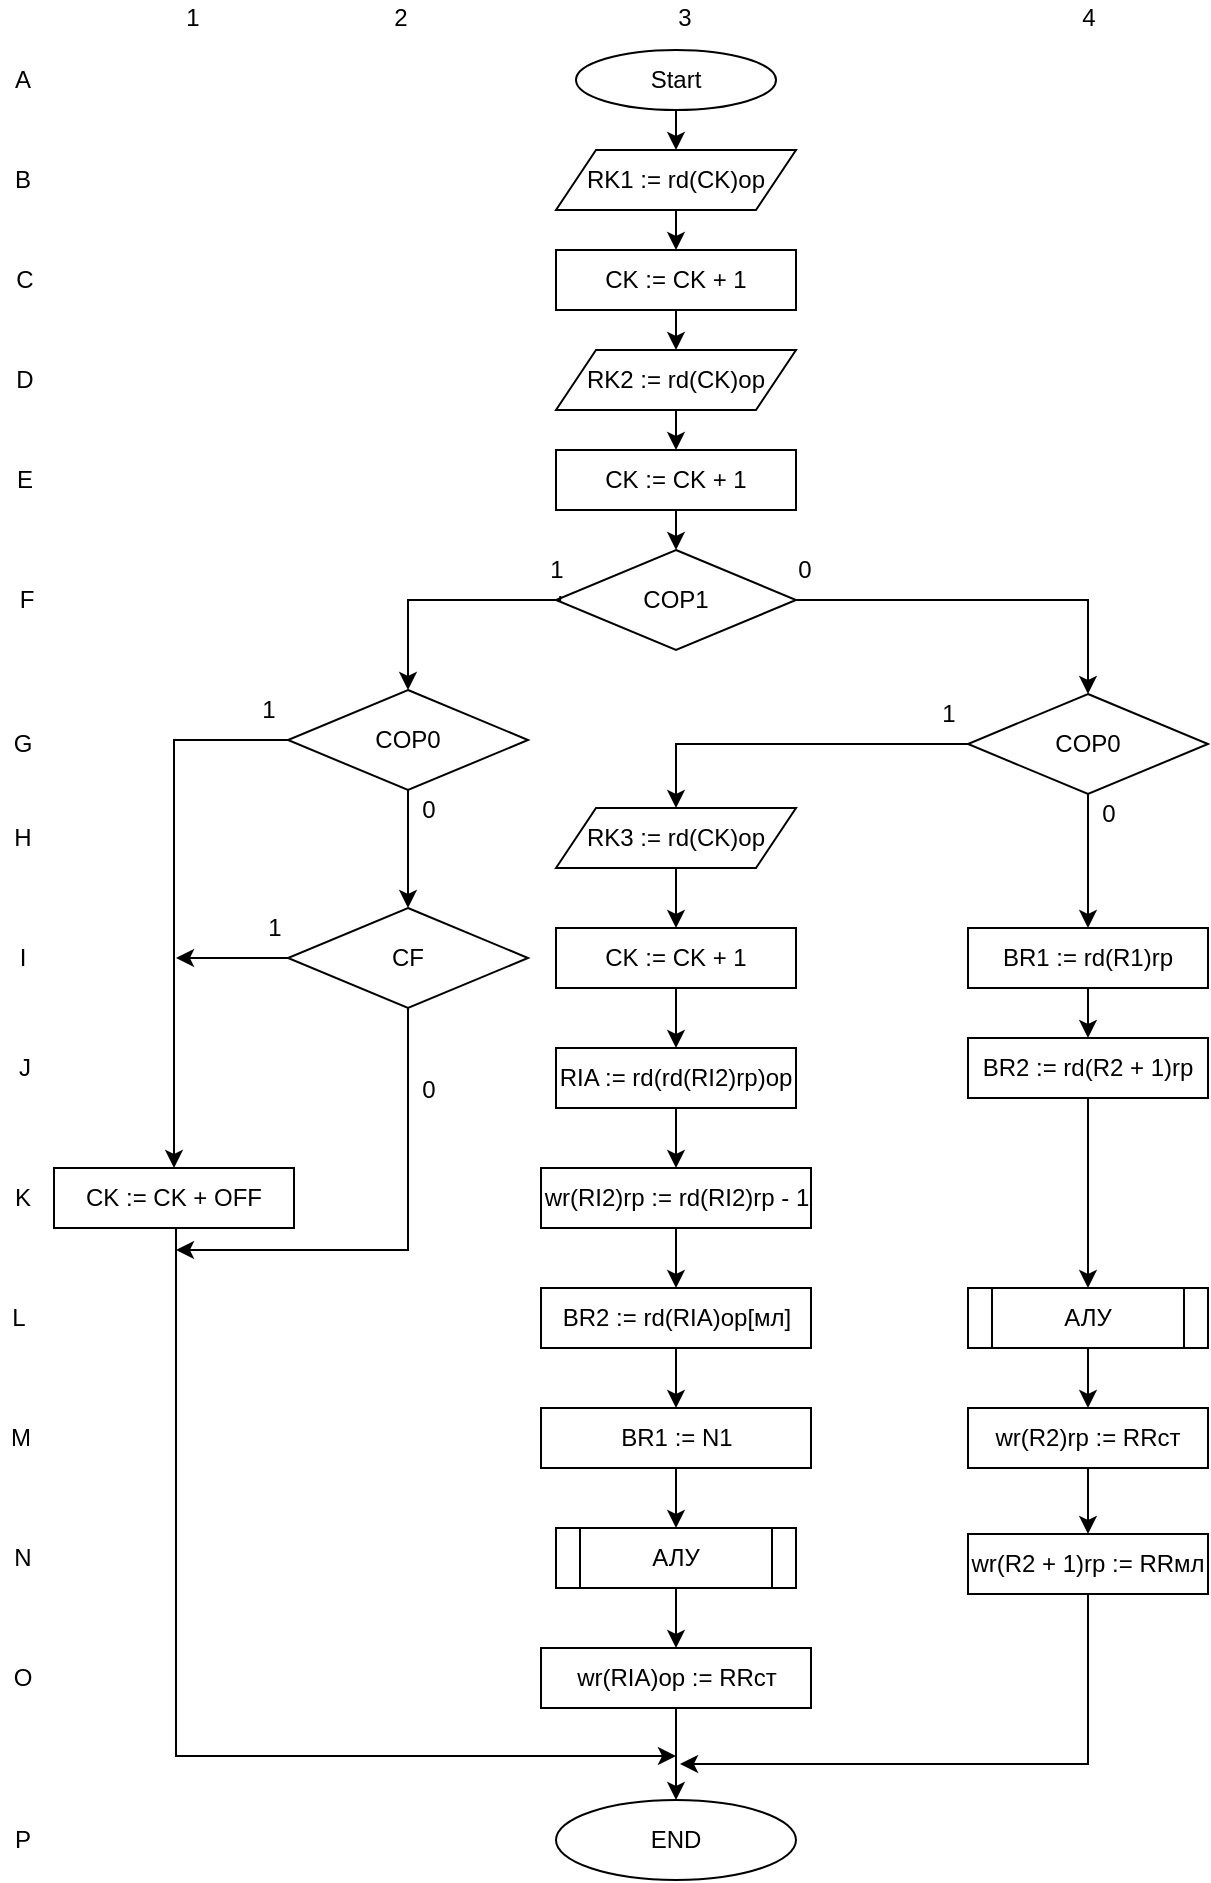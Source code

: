 <mxfile version="18.0.7" type="github">
  <diagram id="KE3Y_JJDXEvooJmlkgoM" name="Page-1">
    <mxGraphModel dx="1397" dy="806" grid="0" gridSize="10" guides="1" tooltips="1" connect="1" arrows="1" fold="1" page="0" pageScale="1" pageWidth="827" pageHeight="1169" math="0" shadow="0">
      <root>
        <mxCell id="0" />
        <mxCell id="1" parent="0" />
        <mxCell id="UL9RxV9l1OQldz9KdJYa-1" value="Start" style="ellipse;whiteSpace=wrap;html=1;" parent="1" vertex="1">
          <mxGeometry x="300" y="40" width="100" height="30" as="geometry" />
        </mxCell>
        <mxCell id="UL9RxV9l1OQldz9KdJYa-2" value="" style="endArrow=classic;html=1;rounded=0;exitX=0.5;exitY=1;exitDx=0;exitDy=0;entryX=0.5;entryY=0;entryDx=0;entryDy=0;" parent="1" source="UL9RxV9l1OQldz9KdJYa-1" target="UL9RxV9l1OQldz9KdJYa-3" edge="1">
          <mxGeometry width="50" height="50" relative="1" as="geometry">
            <mxPoint x="360" y="280" as="sourcePoint" />
            <mxPoint x="350" y="90" as="targetPoint" />
          </mxGeometry>
        </mxCell>
        <mxCell id="UL9RxV9l1OQldz9KdJYa-3" value="RK1 := rd(CK)op" style="shape=parallelogram;perimeter=parallelogramPerimeter;whiteSpace=wrap;html=1;fixedSize=1;" parent="1" vertex="1">
          <mxGeometry x="290" y="90" width="120" height="30" as="geometry" />
        </mxCell>
        <mxCell id="UL9RxV9l1OQldz9KdJYa-5" value="CK := CK + 1" style="rounded=0;whiteSpace=wrap;html=1;" parent="1" vertex="1">
          <mxGeometry x="290" y="140" width="120" height="30" as="geometry" />
        </mxCell>
        <mxCell id="UL9RxV9l1OQldz9KdJYa-6" value="" style="endArrow=classic;html=1;rounded=0;exitX=0.5;exitY=1;exitDx=0;exitDy=0;entryX=0.5;entryY=0;entryDx=0;entryDy=0;" parent="1" source="UL9RxV9l1OQldz9KdJYa-3" target="UL9RxV9l1OQldz9KdJYa-5" edge="1">
          <mxGeometry width="50" height="50" relative="1" as="geometry">
            <mxPoint x="360" y="270" as="sourcePoint" />
            <mxPoint x="410" y="220" as="targetPoint" />
          </mxGeometry>
        </mxCell>
        <mxCell id="UL9RxV9l1OQldz9KdJYa-7" value="RK2 := rd(CK)op" style="shape=parallelogram;perimeter=parallelogramPerimeter;whiteSpace=wrap;html=1;fixedSize=1;" parent="1" vertex="1">
          <mxGeometry x="290" y="190" width="120" height="30" as="geometry" />
        </mxCell>
        <mxCell id="UL9RxV9l1OQldz9KdJYa-8" value="" style="endArrow=classic;html=1;rounded=0;exitX=0.5;exitY=1;exitDx=0;exitDy=0;entryX=0.5;entryY=0;entryDx=0;entryDy=0;" parent="1" source="UL9RxV9l1OQldz9KdJYa-5" target="UL9RxV9l1OQldz9KdJYa-7" edge="1">
          <mxGeometry width="50" height="50" relative="1" as="geometry">
            <mxPoint x="360" y="270" as="sourcePoint" />
            <mxPoint x="410" y="220" as="targetPoint" />
          </mxGeometry>
        </mxCell>
        <mxCell id="UL9RxV9l1OQldz9KdJYa-9" value="CK := CK + 1" style="rounded=0;whiteSpace=wrap;html=1;" parent="1" vertex="1">
          <mxGeometry x="290" y="240" width="120" height="30" as="geometry" />
        </mxCell>
        <mxCell id="UL9RxV9l1OQldz9KdJYa-10" value="" style="endArrow=classic;html=1;rounded=0;exitX=0.5;exitY=1;exitDx=0;exitDy=0;entryX=0.5;entryY=0;entryDx=0;entryDy=0;" parent="1" source="UL9RxV9l1OQldz9KdJYa-7" target="UL9RxV9l1OQldz9KdJYa-9" edge="1">
          <mxGeometry width="50" height="50" relative="1" as="geometry">
            <mxPoint x="360" y="280" as="sourcePoint" />
            <mxPoint x="410" y="230" as="targetPoint" />
          </mxGeometry>
        </mxCell>
        <mxCell id="UL9RxV9l1OQldz9KdJYa-11" value="COP1" style="rhombus;whiteSpace=wrap;html=1;" parent="1" vertex="1">
          <mxGeometry x="290" y="290" width="120" height="50" as="geometry" />
        </mxCell>
        <mxCell id="UL9RxV9l1OQldz9KdJYa-12" value="" style="endArrow=classic;html=1;rounded=0;exitX=0.5;exitY=1;exitDx=0;exitDy=0;entryX=0.5;entryY=0;entryDx=0;entryDy=0;" parent="1" source="UL9RxV9l1OQldz9KdJYa-9" target="UL9RxV9l1OQldz9KdJYa-11" edge="1">
          <mxGeometry width="50" height="50" relative="1" as="geometry">
            <mxPoint x="360" y="360" as="sourcePoint" />
            <mxPoint x="410" y="310" as="targetPoint" />
          </mxGeometry>
        </mxCell>
        <mxCell id="UL9RxV9l1OQldz9KdJYa-13" value="" style="edgeStyle=segmentEdgeStyle;endArrow=classic;html=1;rounded=0;exitX=0.607;exitY=1.15;exitDx=0;exitDy=0;entryX=0.5;entryY=0;entryDx=0;entryDy=0;exitPerimeter=0;" parent="1" source="UL9RxV9l1OQldz9KdJYa-30" target="UL9RxV9l1OQldz9KdJYa-16" edge="1">
          <mxGeometry width="50" height="50" relative="1" as="geometry">
            <mxPoint x="256" y="315" as="sourcePoint" />
            <mxPoint x="176" y="360" as="targetPoint" />
            <Array as="points">
              <mxPoint x="292" y="315" />
              <mxPoint x="216" y="315" />
            </Array>
          </mxGeometry>
        </mxCell>
        <mxCell id="UL9RxV9l1OQldz9KdJYa-15" value="" style="edgeStyle=segmentEdgeStyle;endArrow=classic;html=1;rounded=0;exitX=1;exitY=0.5;exitDx=0;exitDy=0;entryX=0.5;entryY=0;entryDx=0;entryDy=0;" parent="1" source="UL9RxV9l1OQldz9KdJYa-11" target="UL9RxV9l1OQldz9KdJYa-17" edge="1">
          <mxGeometry width="50" height="50" relative="1" as="geometry">
            <mxPoint x="360" y="360" as="sourcePoint" />
            <mxPoint x="590" y="360" as="targetPoint" />
            <Array as="points">
              <mxPoint x="556" y="315" />
            </Array>
          </mxGeometry>
        </mxCell>
        <mxCell id="UL9RxV9l1OQldz9KdJYa-16" value="COP0" style="rhombus;whiteSpace=wrap;html=1;" parent="1" vertex="1">
          <mxGeometry x="156" y="360" width="120" height="50" as="geometry" />
        </mxCell>
        <mxCell id="UL9RxV9l1OQldz9KdJYa-17" value="COP0" style="rhombus;whiteSpace=wrap;html=1;" parent="1" vertex="1">
          <mxGeometry x="496" y="362" width="120" height="50" as="geometry" />
        </mxCell>
        <mxCell id="UL9RxV9l1OQldz9KdJYa-18" value="" style="endArrow=classic;html=1;rounded=0;exitX=0.5;exitY=1;exitDx=0;exitDy=0;entryX=0.5;entryY=0;entryDx=0;entryDy=0;" parent="1" source="UL9RxV9l1OQldz9KdJYa-16" target="UL9RxV9l1OQldz9KdJYa-19" edge="1">
          <mxGeometry width="50" height="50" relative="1" as="geometry">
            <mxPoint x="246" y="470" as="sourcePoint" />
            <mxPoint x="216" y="500" as="targetPoint" />
          </mxGeometry>
        </mxCell>
        <mxCell id="UL9RxV9l1OQldz9KdJYa-19" value="CF" style="rhombus;whiteSpace=wrap;html=1;" parent="1" vertex="1">
          <mxGeometry x="156" y="469" width="120" height="50" as="geometry" />
        </mxCell>
        <mxCell id="UL9RxV9l1OQldz9KdJYa-22" value="CK := CK + OFF" style="rounded=0;whiteSpace=wrap;html=1;" parent="1" vertex="1">
          <mxGeometry x="39" y="599" width="120" height="30" as="geometry" />
        </mxCell>
        <mxCell id="UL9RxV9l1OQldz9KdJYa-23" value="" style="edgeStyle=segmentEdgeStyle;endArrow=classic;html=1;rounded=0;exitX=0;exitY=0.5;exitDx=0;exitDy=0;entryX=0.5;entryY=0;entryDx=0;entryDy=0;" parent="1" source="UL9RxV9l1OQldz9KdJYa-16" target="UL9RxV9l1OQldz9KdJYa-22" edge="1">
          <mxGeometry width="50" height="50" relative="1" as="geometry">
            <mxPoint x="350" y="350" as="sourcePoint" />
            <mxPoint x="400" y="300" as="targetPoint" />
          </mxGeometry>
        </mxCell>
        <mxCell id="UL9RxV9l1OQldz9KdJYa-24" value="" style="endArrow=classic;html=1;rounded=0;exitX=0;exitY=0.5;exitDx=0;exitDy=0;" parent="1" source="UL9RxV9l1OQldz9KdJYa-19" edge="1">
          <mxGeometry width="50" height="50" relative="1" as="geometry">
            <mxPoint x="350" y="319" as="sourcePoint" />
            <mxPoint x="100" y="494" as="targetPoint" />
          </mxGeometry>
        </mxCell>
        <mxCell id="UL9RxV9l1OQldz9KdJYa-26" value="1" style="text;html=1;align=center;verticalAlign=middle;resizable=0;points=[];autosize=1;strokeColor=none;fillColor=none;" parent="1" vertex="1">
          <mxGeometry x="136" y="360" width="20" height="20" as="geometry" />
        </mxCell>
        <mxCell id="UL9RxV9l1OQldz9KdJYa-27" value="0" style="text;html=1;align=center;verticalAlign=middle;resizable=0;points=[];autosize=1;strokeColor=none;fillColor=none;" parent="1" vertex="1">
          <mxGeometry x="216" y="410" width="20" height="20" as="geometry" />
        </mxCell>
        <mxCell id="UL9RxV9l1OQldz9KdJYa-28" value="" style="edgeStyle=segmentEdgeStyle;endArrow=classic;html=1;rounded=0;exitX=0.5;exitY=1;exitDx=0;exitDy=0;" parent="1" source="UL9RxV9l1OQldz9KdJYa-19" edge="1">
          <mxGeometry width="50" height="50" relative="1" as="geometry">
            <mxPoint x="350" y="620" as="sourcePoint" />
            <mxPoint x="100" y="640" as="targetPoint" />
            <Array as="points">
              <mxPoint x="216" y="640" />
            </Array>
          </mxGeometry>
        </mxCell>
        <mxCell id="UL9RxV9l1OQldz9KdJYa-29" value="0" style="text;html=1;align=center;verticalAlign=middle;resizable=0;points=[];autosize=1;strokeColor=none;fillColor=none;" parent="1" vertex="1">
          <mxGeometry x="216" y="550" width="20" height="20" as="geometry" />
        </mxCell>
        <mxCell id="UL9RxV9l1OQldz9KdJYa-30" value="1" style="text;html=1;align=center;verticalAlign=middle;resizable=0;points=[];autosize=1;strokeColor=none;fillColor=none;" parent="1" vertex="1">
          <mxGeometry x="280" y="290" width="20" height="20" as="geometry" />
        </mxCell>
        <mxCell id="UL9RxV9l1OQldz9KdJYa-31" value="0" style="text;html=1;align=center;verticalAlign=middle;resizable=0;points=[];autosize=1;strokeColor=none;fillColor=none;" parent="1" vertex="1">
          <mxGeometry x="404" y="290" width="20" height="20" as="geometry" />
        </mxCell>
        <mxCell id="UL9RxV9l1OQldz9KdJYa-32" value="" style="endArrow=classic;html=1;rounded=0;exitX=0.5;exitY=1;exitDx=0;exitDy=0;entryX=0.5;entryY=0;entryDx=0;entryDy=0;" parent="1" source="UL9RxV9l1OQldz9KdJYa-17" target="UL9RxV9l1OQldz9KdJYa-33" edge="1">
          <mxGeometry width="50" height="50" relative="1" as="geometry">
            <mxPoint x="316" y="622" as="sourcePoint" />
            <mxPoint x="556" y="492" as="targetPoint" />
          </mxGeometry>
        </mxCell>
        <mxCell id="UL9RxV9l1OQldz9KdJYa-33" value="BR1 := rd(R1)rp" style="rounded=0;whiteSpace=wrap;html=1;" parent="1" vertex="1">
          <mxGeometry x="496" y="479" width="120" height="30" as="geometry" />
        </mxCell>
        <mxCell id="UL9RxV9l1OQldz9KdJYa-34" value="BR2 := rd(R2 + 1)rp" style="rounded=0;whiteSpace=wrap;html=1;" parent="1" vertex="1">
          <mxGeometry x="496" y="534" width="120" height="30" as="geometry" />
        </mxCell>
        <mxCell id="UL9RxV9l1OQldz9KdJYa-35" value="" style="endArrow=classic;html=1;rounded=0;exitX=0.5;exitY=1;exitDx=0;exitDy=0;entryX=0.5;entryY=0;entryDx=0;entryDy=0;" parent="1" source="UL9RxV9l1OQldz9KdJYa-33" target="UL9RxV9l1OQldz9KdJYa-34" edge="1">
          <mxGeometry width="50" height="50" relative="1" as="geometry">
            <mxPoint x="306" y="589" as="sourcePoint" />
            <mxPoint x="356" y="539" as="targetPoint" />
          </mxGeometry>
        </mxCell>
        <mxCell id="UL9RxV9l1OQldz9KdJYa-36" value="" style="endArrow=classic;html=1;rounded=0;exitX=0.5;exitY=1;exitDx=0;exitDy=0;entryX=0.5;entryY=0;entryDx=0;entryDy=0;" parent="1" source="UL9RxV9l1OQldz9KdJYa-34" target="UL9RxV9l1OQldz9KdJYa-37" edge="1">
          <mxGeometry width="50" height="50" relative="1" as="geometry">
            <mxPoint x="306" y="692" as="sourcePoint" />
            <mxPoint x="556" y="702" as="targetPoint" />
          </mxGeometry>
        </mxCell>
        <mxCell id="UL9RxV9l1OQldz9KdJYa-37" value="АЛУ" style="shape=process;whiteSpace=wrap;html=1;backgroundOutline=1;" parent="1" vertex="1">
          <mxGeometry x="496" y="659" width="120" height="30" as="geometry" />
        </mxCell>
        <mxCell id="UL9RxV9l1OQldz9KdJYa-39" value="wr(R2)rp := RRст" style="rounded=0;whiteSpace=wrap;html=1;" parent="1" vertex="1">
          <mxGeometry x="496" y="719" width="120" height="30" as="geometry" />
        </mxCell>
        <mxCell id="UL9RxV9l1OQldz9KdJYa-40" value="" style="endArrow=classic;html=1;rounded=0;exitX=0.5;exitY=1;exitDx=0;exitDy=0;entryX=0.5;entryY=0;entryDx=0;entryDy=0;" parent="1" source="UL9RxV9l1OQldz9KdJYa-37" target="UL9RxV9l1OQldz9KdJYa-39" edge="1">
          <mxGeometry width="50" height="50" relative="1" as="geometry">
            <mxPoint x="306" y="649" as="sourcePoint" />
            <mxPoint x="356" y="599" as="targetPoint" />
          </mxGeometry>
        </mxCell>
        <mxCell id="UL9RxV9l1OQldz9KdJYa-41" value="" style="edgeStyle=segmentEdgeStyle;endArrow=classic;html=1;rounded=0;exitX=0;exitY=0.5;exitDx=0;exitDy=0;entryX=0.5;entryY=0;entryDx=0;entryDy=0;" parent="1" source="UL9RxV9l1OQldz9KdJYa-17" target="UL9RxV9l1OQldz9KdJYa-44" edge="1">
          <mxGeometry width="50" height="50" relative="1" as="geometry">
            <mxPoint x="340" y="500" as="sourcePoint" />
            <mxPoint x="390" y="450" as="targetPoint" />
          </mxGeometry>
        </mxCell>
        <mxCell id="UL9RxV9l1OQldz9KdJYa-42" value="0" style="text;html=1;align=center;verticalAlign=middle;resizable=0;points=[];autosize=1;strokeColor=none;fillColor=none;" parent="1" vertex="1">
          <mxGeometry x="556" y="412" width="20" height="20" as="geometry" />
        </mxCell>
        <mxCell id="UL9RxV9l1OQldz9KdJYa-43" value="1" style="text;html=1;align=center;verticalAlign=middle;resizable=0;points=[];autosize=1;strokeColor=none;fillColor=none;" parent="1" vertex="1">
          <mxGeometry x="476" y="362" width="20" height="20" as="geometry" />
        </mxCell>
        <mxCell id="UL9RxV9l1OQldz9KdJYa-44" value="RK3 := rd(CK)op" style="shape=parallelogram;perimeter=parallelogramPerimeter;whiteSpace=wrap;html=1;fixedSize=1;" parent="1" vertex="1">
          <mxGeometry x="290" y="419" width="120" height="30" as="geometry" />
        </mxCell>
        <mxCell id="UL9RxV9l1OQldz9KdJYa-45" value="CK := CK + 1" style="rounded=0;whiteSpace=wrap;html=1;" parent="1" vertex="1">
          <mxGeometry x="290" y="479" width="120" height="30" as="geometry" />
        </mxCell>
        <mxCell id="UL9RxV9l1OQldz9KdJYa-46" value="" style="endArrow=classic;html=1;rounded=0;exitX=0.5;exitY=1;exitDx=0;exitDy=0;entryX=0.5;entryY=0;entryDx=0;entryDy=0;" parent="1" source="UL9RxV9l1OQldz9KdJYa-44" target="UL9RxV9l1OQldz9KdJYa-45" edge="1">
          <mxGeometry width="50" height="50" relative="1" as="geometry">
            <mxPoint x="300" y="659" as="sourcePoint" />
            <mxPoint x="350" y="609" as="targetPoint" />
          </mxGeometry>
        </mxCell>
        <mxCell id="UL9RxV9l1OQldz9KdJYa-47" value="RIA := rd(rd(RI2)rp)op" style="rounded=0;whiteSpace=wrap;html=1;" parent="1" vertex="1">
          <mxGeometry x="290" y="539" width="120" height="30" as="geometry" />
        </mxCell>
        <mxCell id="UL9RxV9l1OQldz9KdJYa-48" value="wr(RI2)rp := rd(RI2)rp - 1" style="rounded=0;whiteSpace=wrap;html=1;" parent="1" vertex="1">
          <mxGeometry x="282.5" y="599" width="135" height="30" as="geometry" />
        </mxCell>
        <mxCell id="UL9RxV9l1OQldz9KdJYa-49" value="" style="endArrow=classic;html=1;rounded=0;exitX=0.5;exitY=1;exitDx=0;exitDy=0;entryX=0.5;entryY=0;entryDx=0;entryDy=0;" parent="1" source="UL9RxV9l1OQldz9KdJYa-45" target="UL9RxV9l1OQldz9KdJYa-47" edge="1">
          <mxGeometry width="50" height="50" relative="1" as="geometry">
            <mxPoint x="300" y="649" as="sourcePoint" />
            <mxPoint x="350" y="599" as="targetPoint" />
          </mxGeometry>
        </mxCell>
        <mxCell id="UL9RxV9l1OQldz9KdJYa-50" value="" style="endArrow=classic;html=1;rounded=0;exitX=0.5;exitY=1;exitDx=0;exitDy=0;entryX=0.5;entryY=0;entryDx=0;entryDy=0;" parent="1" source="UL9RxV9l1OQldz9KdJYa-47" target="UL9RxV9l1OQldz9KdJYa-48" edge="1">
          <mxGeometry width="50" height="50" relative="1" as="geometry">
            <mxPoint x="300" y="649" as="sourcePoint" />
            <mxPoint x="350" y="599" as="targetPoint" />
          </mxGeometry>
        </mxCell>
        <mxCell id="UL9RxV9l1OQldz9KdJYa-51" value="BR2 := rd(RIA)op[мл]" style="rounded=0;whiteSpace=wrap;html=1;" parent="1" vertex="1">
          <mxGeometry x="282.5" y="659" width="135" height="30" as="geometry" />
        </mxCell>
        <mxCell id="UL9RxV9l1OQldz9KdJYa-52" value="" style="endArrow=classic;html=1;rounded=0;exitX=0.5;exitY=1;exitDx=0;exitDy=0;entryX=0.5;entryY=0;entryDx=0;entryDy=0;" parent="1" source="UL9RxV9l1OQldz9KdJYa-48" target="UL9RxV9l1OQldz9KdJYa-51" edge="1">
          <mxGeometry width="50" height="50" relative="1" as="geometry">
            <mxPoint x="300" y="649" as="sourcePoint" />
            <mxPoint x="350" y="599" as="targetPoint" />
          </mxGeometry>
        </mxCell>
        <mxCell id="UL9RxV9l1OQldz9KdJYa-53" value="BR1 := N1" style="rounded=0;whiteSpace=wrap;html=1;" parent="1" vertex="1">
          <mxGeometry x="282.5" y="719" width="135" height="30" as="geometry" />
        </mxCell>
        <mxCell id="UL9RxV9l1OQldz9KdJYa-54" value="" style="endArrow=classic;html=1;rounded=0;exitX=0.5;exitY=1;exitDx=0;exitDy=0;entryX=0.5;entryY=0;entryDx=0;entryDy=0;" parent="1" source="UL9RxV9l1OQldz9KdJYa-51" target="UL9RxV9l1OQldz9KdJYa-53" edge="1">
          <mxGeometry width="50" height="50" relative="1" as="geometry">
            <mxPoint x="300" y="649" as="sourcePoint" />
            <mxPoint x="350" y="599" as="targetPoint" />
          </mxGeometry>
        </mxCell>
        <mxCell id="UL9RxV9l1OQldz9KdJYa-55" value="АЛУ" style="shape=process;whiteSpace=wrap;html=1;backgroundOutline=1;" parent="1" vertex="1">
          <mxGeometry x="290" y="779" width="120" height="30" as="geometry" />
        </mxCell>
        <mxCell id="UL9RxV9l1OQldz9KdJYa-56" value="" style="endArrow=classic;html=1;rounded=0;exitX=0.5;exitY=1;exitDx=0;exitDy=0;entryX=0.5;entryY=0;entryDx=0;entryDy=0;" parent="1" source="UL9RxV9l1OQldz9KdJYa-53" target="UL9RxV9l1OQldz9KdJYa-55" edge="1">
          <mxGeometry width="50" height="50" relative="1" as="geometry">
            <mxPoint x="300" y="749" as="sourcePoint" />
            <mxPoint x="350" y="699" as="targetPoint" />
          </mxGeometry>
        </mxCell>
        <mxCell id="UL9RxV9l1OQldz9KdJYa-57" value="wr(RIA)op := RRст" style="rounded=0;whiteSpace=wrap;html=1;" parent="1" vertex="1">
          <mxGeometry x="282.5" y="839" width="135" height="30" as="geometry" />
        </mxCell>
        <mxCell id="UL9RxV9l1OQldz9KdJYa-58" value="" style="endArrow=classic;html=1;rounded=0;exitX=0.5;exitY=1;exitDx=0;exitDy=0;entryX=0.5;entryY=0;entryDx=0;entryDy=0;" parent="1" source="UL9RxV9l1OQldz9KdJYa-55" target="UL9RxV9l1OQldz9KdJYa-57" edge="1">
          <mxGeometry width="50" height="50" relative="1" as="geometry">
            <mxPoint x="300" y="839" as="sourcePoint" />
            <mxPoint x="350" y="789" as="targetPoint" />
          </mxGeometry>
        </mxCell>
        <mxCell id="UL9RxV9l1OQldz9KdJYa-59" value="END" style="ellipse;whiteSpace=wrap;html=1;" parent="1" vertex="1">
          <mxGeometry x="290" y="915" width="120" height="40" as="geometry" />
        </mxCell>
        <mxCell id="UL9RxV9l1OQldz9KdJYa-60" value="" style="endArrow=classic;html=1;rounded=0;exitX=0.5;exitY=1;exitDx=0;exitDy=0;entryX=0.5;entryY=0;entryDx=0;entryDy=0;" parent="1" source="UL9RxV9l1OQldz9KdJYa-57" target="UL9RxV9l1OQldz9KdJYa-59" edge="1">
          <mxGeometry width="50" height="50" relative="1" as="geometry">
            <mxPoint x="295.5" y="872" as="sourcePoint" />
            <mxPoint x="345.5" y="822" as="targetPoint" />
          </mxGeometry>
        </mxCell>
        <mxCell id="UL9RxV9l1OQldz9KdJYa-63" value="" style="edgeStyle=segmentEdgeStyle;endArrow=classic;html=1;rounded=0;exitX=0.5;exitY=1;exitDx=0;exitDy=0;" parent="1" source="UL9RxV9l1OQldz9KdJYa-22" edge="1">
          <mxGeometry width="50" height="50" relative="1" as="geometry">
            <mxPoint x="311" y="783" as="sourcePoint" />
            <mxPoint x="350" y="893" as="targetPoint" />
            <Array as="points">
              <mxPoint x="100" y="893" />
            </Array>
          </mxGeometry>
        </mxCell>
        <mxCell id="UL9RxV9l1OQldz9KdJYa-65" value="" style="edgeStyle=segmentEdgeStyle;endArrow=classic;html=1;rounded=0;exitX=0.5;exitY=1;exitDx=0;exitDy=0;" parent="1" source="UL9RxV9l1OQldz9KdJYa-86" edge="1">
          <mxGeometry width="50" height="50" relative="1" as="geometry">
            <mxPoint x="556" y="822" as="sourcePoint" />
            <mxPoint x="352" y="897" as="targetPoint" />
            <Array as="points">
              <mxPoint x="556" y="897" />
            </Array>
          </mxGeometry>
        </mxCell>
        <mxCell id="UL9RxV9l1OQldz9KdJYa-66" value="1" style="text;html=1;align=center;verticalAlign=middle;resizable=0;points=[];autosize=1;strokeColor=none;fillColor=none;" parent="1" vertex="1">
          <mxGeometry x="99" y="15" width="17" height="18" as="geometry" />
        </mxCell>
        <mxCell id="UL9RxV9l1OQldz9KdJYa-67" value="2" style="text;html=1;align=center;verticalAlign=middle;resizable=0;points=[];autosize=1;strokeColor=none;fillColor=none;" parent="1" vertex="1">
          <mxGeometry x="203" y="15" width="17" height="18" as="geometry" />
        </mxCell>
        <mxCell id="UL9RxV9l1OQldz9KdJYa-68" value="3" style="text;html=1;align=center;verticalAlign=middle;resizable=0;points=[];autosize=1;strokeColor=none;fillColor=none;" parent="1" vertex="1">
          <mxGeometry x="345" y="15" width="17" height="18" as="geometry" />
        </mxCell>
        <mxCell id="UL9RxV9l1OQldz9KdJYa-69" value="4" style="text;html=1;align=center;verticalAlign=middle;resizable=0;points=[];autosize=1;strokeColor=none;fillColor=none;" parent="1" vertex="1">
          <mxGeometry x="547.5" y="15" width="17" height="18" as="geometry" />
        </mxCell>
        <mxCell id="UL9RxV9l1OQldz9KdJYa-70" value="A" style="text;html=1;align=center;verticalAlign=middle;resizable=0;points=[];autosize=1;strokeColor=none;fillColor=none;" parent="1" vertex="1">
          <mxGeometry x="14" y="46" width="18" height="18" as="geometry" />
        </mxCell>
        <mxCell id="UL9RxV9l1OQldz9KdJYa-71" value="B" style="text;html=1;align=center;verticalAlign=middle;resizable=0;points=[];autosize=1;strokeColor=none;fillColor=none;" parent="1" vertex="1">
          <mxGeometry x="14" y="96" width="18" height="18" as="geometry" />
        </mxCell>
        <mxCell id="UL9RxV9l1OQldz9KdJYa-72" value="C" style="text;html=1;align=center;verticalAlign=middle;resizable=0;points=[];autosize=1;strokeColor=none;fillColor=none;" parent="1" vertex="1">
          <mxGeometry x="14" y="146" width="19" height="18" as="geometry" />
        </mxCell>
        <mxCell id="UL9RxV9l1OQldz9KdJYa-73" value="D" style="text;html=1;align=center;verticalAlign=middle;resizable=0;points=[];autosize=1;strokeColor=none;fillColor=none;" parent="1" vertex="1">
          <mxGeometry x="14" y="196" width="19" height="18" as="geometry" />
        </mxCell>
        <mxCell id="UL9RxV9l1OQldz9KdJYa-74" value="E" style="text;html=1;align=center;verticalAlign=middle;resizable=0;points=[];autosize=1;strokeColor=none;fillColor=none;" parent="1" vertex="1">
          <mxGeometry x="15" y="246" width="18" height="18" as="geometry" />
        </mxCell>
        <mxCell id="UL9RxV9l1OQldz9KdJYa-75" value="F" style="text;html=1;align=center;verticalAlign=middle;resizable=0;points=[];autosize=1;strokeColor=none;fillColor=none;" parent="1" vertex="1">
          <mxGeometry x="16" y="306" width="17" height="18" as="geometry" />
        </mxCell>
        <mxCell id="UL9RxV9l1OQldz9KdJYa-76" value="G" style="text;html=1;align=center;verticalAlign=middle;resizable=0;points=[];autosize=1;strokeColor=none;fillColor=none;" parent="1" vertex="1">
          <mxGeometry x="13.5" y="378" width="19" height="18" as="geometry" />
        </mxCell>
        <mxCell id="UL9RxV9l1OQldz9KdJYa-77" value="H" style="text;html=1;align=center;verticalAlign=middle;resizable=0;points=[];autosize=1;strokeColor=none;fillColor=none;" parent="1" vertex="1">
          <mxGeometry x="13.5" y="425" width="19" height="18" as="geometry" />
        </mxCell>
        <mxCell id="UL9RxV9l1OQldz9KdJYa-78" value="I" style="text;html=1;align=center;verticalAlign=middle;resizable=0;points=[];autosize=1;strokeColor=none;fillColor=none;" parent="1" vertex="1">
          <mxGeometry x="16.5" y="485" width="13" height="18" as="geometry" />
        </mxCell>
        <mxCell id="UL9RxV9l1OQldz9KdJYa-79" value="J" style="text;html=1;align=center;verticalAlign=middle;resizable=0;points=[];autosize=1;strokeColor=none;fillColor=none;" parent="1" vertex="1">
          <mxGeometry x="15.5" y="540" width="16" height="18" as="geometry" />
        </mxCell>
        <mxCell id="UL9RxV9l1OQldz9KdJYa-80" value="K" style="text;html=1;align=center;verticalAlign=middle;resizable=0;points=[];autosize=1;strokeColor=none;fillColor=none;" parent="1" vertex="1">
          <mxGeometry x="13.5" y="605" width="18" height="18" as="geometry" />
        </mxCell>
        <mxCell id="UL9RxV9l1OQldz9KdJYa-81" value="L" style="text;html=1;align=center;verticalAlign=middle;resizable=0;points=[];autosize=1;strokeColor=none;fillColor=none;" parent="1" vertex="1">
          <mxGeometry x="12.5" y="665" width="17" height="18" as="geometry" />
        </mxCell>
        <mxCell id="UL9RxV9l1OQldz9KdJYa-82" value="M" style="text;html=1;align=center;verticalAlign=middle;resizable=0;points=[];autosize=1;strokeColor=none;fillColor=none;" parent="1" vertex="1">
          <mxGeometry x="12" y="725" width="20" height="18" as="geometry" />
        </mxCell>
        <mxCell id="UL9RxV9l1OQldz9KdJYa-83" value="N" style="text;html=1;align=center;verticalAlign=middle;resizable=0;points=[];autosize=1;strokeColor=none;fillColor=none;" parent="1" vertex="1">
          <mxGeometry x="13.5" y="785" width="19" height="18" as="geometry" />
        </mxCell>
        <mxCell id="UL9RxV9l1OQldz9KdJYa-84" value="O" style="text;html=1;align=center;verticalAlign=middle;resizable=0;points=[];autosize=1;strokeColor=none;fillColor=none;" parent="1" vertex="1">
          <mxGeometry x="13" y="845" width="19" height="18" as="geometry" />
        </mxCell>
        <mxCell id="UL9RxV9l1OQldz9KdJYa-85" value="P" style="text;html=1;align=center;verticalAlign=middle;resizable=0;points=[];autosize=1;strokeColor=none;fillColor=none;" parent="1" vertex="1">
          <mxGeometry x="14" y="926" width="18" height="18" as="geometry" />
        </mxCell>
        <mxCell id="UL9RxV9l1OQldz9KdJYa-86" value="wr(R2 + 1)rp := RRмл" style="rounded=0;whiteSpace=wrap;html=1;" parent="1" vertex="1">
          <mxGeometry x="496" y="782" width="120" height="30" as="geometry" />
        </mxCell>
        <mxCell id="UL9RxV9l1OQldz9KdJYa-87" value="" style="endArrow=classic;html=1;rounded=0;exitX=0.5;exitY=1;exitDx=0;exitDy=0;entryX=0.5;entryY=0;entryDx=0;entryDy=0;" parent="1" source="UL9RxV9l1OQldz9KdJYa-39" target="UL9RxV9l1OQldz9KdJYa-86" edge="1">
          <mxGeometry width="50" height="50" relative="1" as="geometry">
            <mxPoint x="566" y="699" as="sourcePoint" />
            <mxPoint x="566" y="729" as="targetPoint" />
          </mxGeometry>
        </mxCell>
        <mxCell id="7RNchvcQetN7JXkEwD7B-1" value="1" style="text;html=1;align=center;verticalAlign=middle;resizable=0;points=[];autosize=1;strokeColor=none;fillColor=none;" vertex="1" parent="1">
          <mxGeometry x="139" y="469" width="20" height="20" as="geometry" />
        </mxCell>
      </root>
    </mxGraphModel>
  </diagram>
</mxfile>

